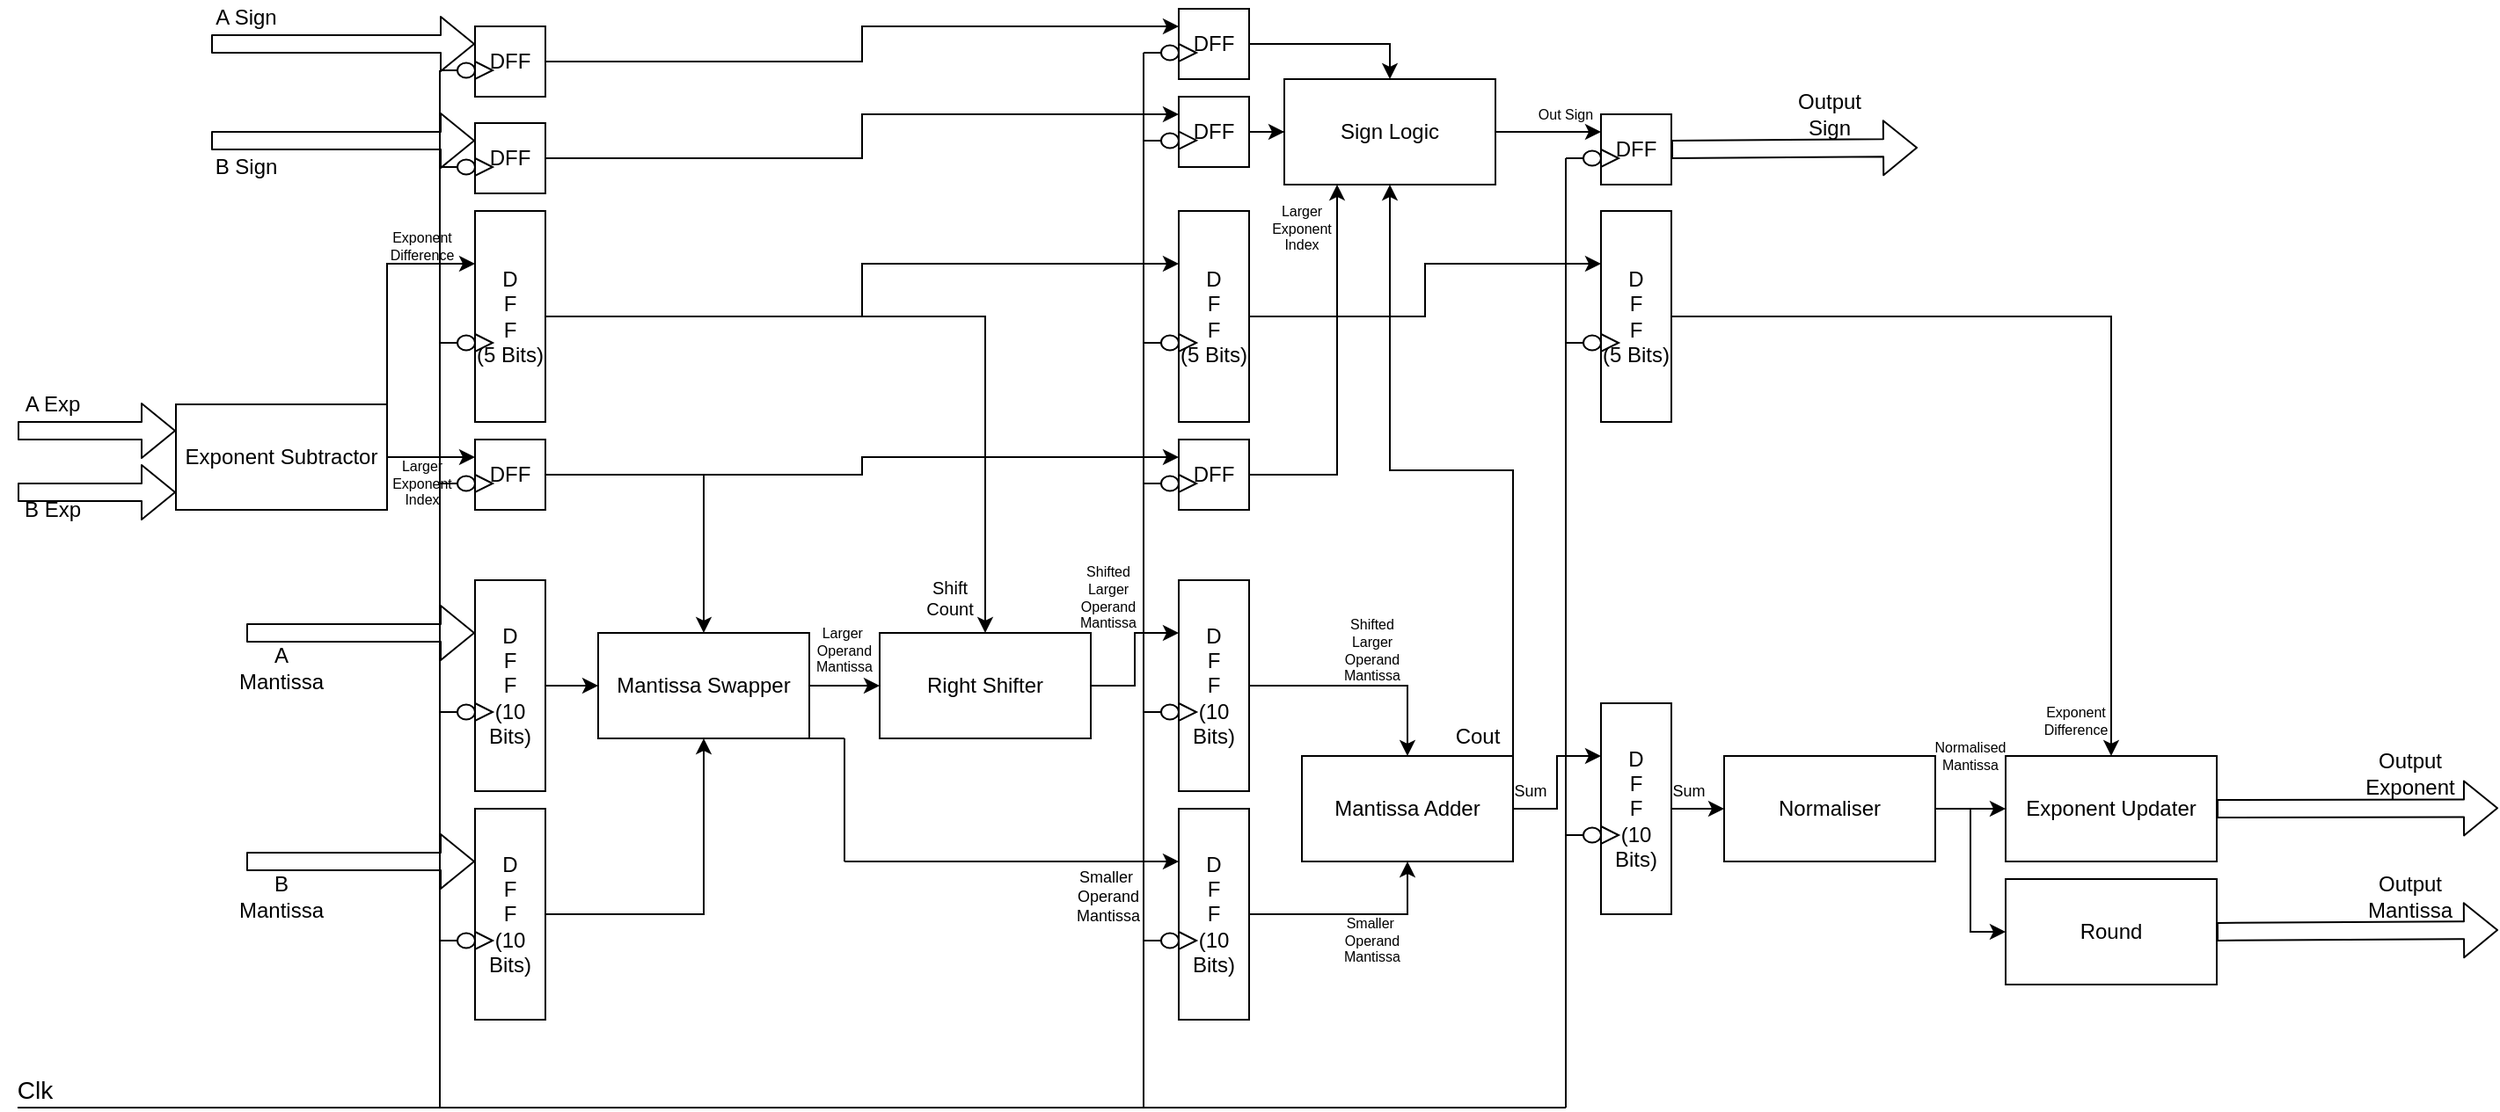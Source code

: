<mxfile version="13.2.4" type="device"><diagram id="yjenWlUXijCT_LEL46br" name="Page-1"><mxGraphModel dx="706" dy="408" grid="1" gridSize="10" guides="1" tooltips="1" connect="1" arrows="1" fold="1" page="1" pageScale="1" pageWidth="850" pageHeight="1100" math="0" shadow="0"><root><mxCell id="0"/><mxCell id="1" parent="0"/><mxCell id="8bZRzskfpDQT4aTDN433-9" style="edgeStyle=orthogonalEdgeStyle;rounded=0;orthogonalLoop=1;jettySize=auto;html=1;entryX=0;entryY=0.25;entryDx=0;entryDy=0;" parent="1" source="8bZRzskfpDQT4aTDN433-1" target="8bZRzskfpDQT4aTDN433-6" edge="1"><mxGeometry relative="1" as="geometry"/></mxCell><mxCell id="8bZRzskfpDQT4aTDN433-41" style="edgeStyle=orthogonalEdgeStyle;rounded=0;orthogonalLoop=1;jettySize=auto;html=1;exitX=1;exitY=0;exitDx=0;exitDy=0;entryX=0;entryY=0.25;entryDx=0;entryDy=0;" parent="1" source="8bZRzskfpDQT4aTDN433-1" target="8bZRzskfpDQT4aTDN433-37" edge="1"><mxGeometry relative="1" as="geometry"/></mxCell><mxCell id="8bZRzskfpDQT4aTDN433-1" value="Exponent Subtractor" style="rounded=0;whiteSpace=wrap;html=1;" parent="1" vertex="1"><mxGeometry x="240" y="640" width="120" height="60" as="geometry"/></mxCell><mxCell id="8bZRzskfpDQT4aTDN433-2" value="" style="shape=flexArrow;endArrow=classic;html=1;entryX=0;entryY=0.25;entryDx=0;entryDy=0;" parent="1" target="8bZRzskfpDQT4aTDN433-1" edge="1"><mxGeometry width="50" height="50" relative="1" as="geometry"><mxPoint x="150" y="655" as="sourcePoint"/><mxPoint x="200" y="645" as="targetPoint"/></mxGeometry></mxCell><mxCell id="8bZRzskfpDQT4aTDN433-3" value="" style="shape=flexArrow;endArrow=classic;html=1;entryX=0;entryY=0;entryDx=0;entryDy=0;" parent="1" edge="1"><mxGeometry width="50" height="50" relative="1" as="geometry"><mxPoint x="150" y="690" as="sourcePoint"/><mxPoint x="240" y="690" as="targetPoint"/></mxGeometry></mxCell><mxCell id="8bZRzskfpDQT4aTDN433-4" value="A Exp" style="text;html=1;strokeColor=none;fillColor=none;align=center;verticalAlign=middle;whiteSpace=wrap;rounded=0;rotation=0;" parent="1" vertex="1"><mxGeometry x="150" y="630" width="40" height="20" as="geometry"/></mxCell><mxCell id="8bZRzskfpDQT4aTDN433-5" value="B Exp" style="text;html=1;strokeColor=none;fillColor=none;align=center;verticalAlign=middle;whiteSpace=wrap;rounded=0;rotation=0;" parent="1" vertex="1"><mxGeometry x="150" y="690" width="40" height="20" as="geometry"/></mxCell><mxCell id="8bZRzskfpDQT4aTDN433-40" style="edgeStyle=orthogonalEdgeStyle;rounded=0;orthogonalLoop=1;jettySize=auto;html=1;entryX=0.5;entryY=0;entryDx=0;entryDy=0;" parent="1" source="8bZRzskfpDQT4aTDN433-6" target="8bZRzskfpDQT4aTDN433-10" edge="1"><mxGeometry relative="1" as="geometry"/></mxCell><mxCell id="8bZRzskfpDQT4aTDN433-148" style="edgeStyle=orthogonalEdgeStyle;rounded=0;orthogonalLoop=1;jettySize=auto;html=1;entryX=0;entryY=0.25;entryDx=0;entryDy=0;fontSize=6;" parent="1" source="8bZRzskfpDQT4aTDN433-6" target="8bZRzskfpDQT4aTDN433-145" edge="1"><mxGeometry relative="1" as="geometry"/></mxCell><mxCell id="8bZRzskfpDQT4aTDN433-6" value="DFF" style="rounded=0;whiteSpace=wrap;html=1;" parent="1" vertex="1"><mxGeometry x="410" y="660" width="40" height="40" as="geometry"/></mxCell><mxCell id="8bZRzskfpDQT4aTDN433-7" value="" style="triangle;whiteSpace=wrap;html=1;rotation=0;" parent="1" vertex="1"><mxGeometry x="410" y="680" width="10" height="10" as="geometry"/></mxCell><mxCell id="8bZRzskfpDQT4aTDN433-8" value="" style="ellipse;whiteSpace=wrap;html=1;" parent="1" vertex="1"><mxGeometry x="400" y="680.75" width="10" height="8.5" as="geometry"/></mxCell><mxCell id="8bZRzskfpDQT4aTDN433-31" style="edgeStyle=orthogonalEdgeStyle;rounded=0;orthogonalLoop=1;jettySize=auto;html=1;entryX=0;entryY=0.5;entryDx=0;entryDy=0;" parent="1" source="8bZRzskfpDQT4aTDN433-10" target="8bZRzskfpDQT4aTDN433-30" edge="1"><mxGeometry relative="1" as="geometry"/></mxCell><mxCell id="8bZRzskfpDQT4aTDN433-10" value="Mantissa Swapper" style="rounded=0;whiteSpace=wrap;html=1;" parent="1" vertex="1"><mxGeometry x="480" y="770" width="120" height="60" as="geometry"/></mxCell><mxCell id="8bZRzskfpDQT4aTDN433-18" style="edgeStyle=orthogonalEdgeStyle;rounded=0;orthogonalLoop=1;jettySize=auto;html=1;entryX=0;entryY=0.5;entryDx=0;entryDy=0;" parent="1" source="8bZRzskfpDQT4aTDN433-12" target="8bZRzskfpDQT4aTDN433-10" edge="1"><mxGeometry relative="1" as="geometry"/></mxCell><mxCell id="8bZRzskfpDQT4aTDN433-12" value="D&lt;br&gt;F&lt;br&gt;F&lt;br&gt;(10 Bits)" style="rounded=0;whiteSpace=wrap;html=1;" parent="1" vertex="1"><mxGeometry x="410" y="740" width="40" height="120" as="geometry"/></mxCell><mxCell id="8bZRzskfpDQT4aTDN433-13" value="" style="triangle;whiteSpace=wrap;html=1;rotation=0;" parent="1" vertex="1"><mxGeometry x="410" y="810" width="10" height="10" as="geometry"/></mxCell><mxCell id="8bZRzskfpDQT4aTDN433-14" value="" style="ellipse;whiteSpace=wrap;html=1;" parent="1" vertex="1"><mxGeometry x="400" y="810.75" width="10" height="8.5" as="geometry"/></mxCell><mxCell id="8bZRzskfpDQT4aTDN433-19" style="edgeStyle=orthogonalEdgeStyle;rounded=0;orthogonalLoop=1;jettySize=auto;html=1;entryX=0.5;entryY=1;entryDx=0;entryDy=0;" parent="1" source="8bZRzskfpDQT4aTDN433-15" target="8bZRzskfpDQT4aTDN433-10" edge="1"><mxGeometry relative="1" as="geometry"/></mxCell><mxCell id="8bZRzskfpDQT4aTDN433-15" value="D&lt;br&gt;F&lt;br&gt;F&lt;br&gt;(10 Bits)" style="rounded=0;whiteSpace=wrap;html=1;" parent="1" vertex="1"><mxGeometry x="410" y="870" width="40" height="120" as="geometry"/></mxCell><mxCell id="8bZRzskfpDQT4aTDN433-16" value="" style="triangle;whiteSpace=wrap;html=1;rotation=0;" parent="1" vertex="1"><mxGeometry x="410" y="940" width="10" height="10" as="geometry"/></mxCell><mxCell id="8bZRzskfpDQT4aTDN433-17" value="" style="ellipse;whiteSpace=wrap;html=1;" parent="1" vertex="1"><mxGeometry x="400" y="940.75" width="10" height="8.5" as="geometry"/></mxCell><mxCell id="8bZRzskfpDQT4aTDN433-20" value="" style="shape=flexArrow;endArrow=classic;html=1;entryX=0;entryY=0.25;entryDx=0;entryDy=0;" parent="1" target="8bZRzskfpDQT4aTDN433-12" edge="1"><mxGeometry width="50" height="50" relative="1" as="geometry"><mxPoint x="280" y="770" as="sourcePoint"/><mxPoint x="370" y="770" as="targetPoint"/></mxGeometry></mxCell><mxCell id="8bZRzskfpDQT4aTDN433-21" value="A Mantissa" style="text;html=1;strokeColor=none;fillColor=none;align=center;verticalAlign=middle;whiteSpace=wrap;rounded=0;rotation=0;" parent="1" vertex="1"><mxGeometry x="280" y="780" width="40" height="20" as="geometry"/></mxCell><mxCell id="8bZRzskfpDQT4aTDN433-22" value="" style="shape=flexArrow;endArrow=classic;html=1;entryX=0;entryY=0.25;entryDx=0;entryDy=0;" parent="1" target="8bZRzskfpDQT4aTDN433-15" edge="1"><mxGeometry width="50" height="50" relative="1" as="geometry"><mxPoint x="280" y="900" as="sourcePoint"/><mxPoint x="400" y="900" as="targetPoint"/></mxGeometry></mxCell><mxCell id="8bZRzskfpDQT4aTDN433-23" value="B Mantissa" style="text;html=1;strokeColor=none;fillColor=none;align=center;verticalAlign=middle;whiteSpace=wrap;rounded=0;rotation=0;" parent="1" vertex="1"><mxGeometry x="280" y="910" width="40" height="20" as="geometry"/></mxCell><mxCell id="8bZRzskfpDQT4aTDN433-47" style="edgeStyle=orthogonalEdgeStyle;rounded=0;orthogonalLoop=1;jettySize=auto;html=1;entryX=0;entryY=0.25;entryDx=0;entryDy=0;" parent="1" source="8bZRzskfpDQT4aTDN433-30" target="8bZRzskfpDQT4aTDN433-46" edge="1"><mxGeometry relative="1" as="geometry"/></mxCell><mxCell id="8bZRzskfpDQT4aTDN433-30" value="Right Shifter" style="rounded=0;whiteSpace=wrap;html=1;" parent="1" vertex="1"><mxGeometry x="640" y="770" width="120" height="60" as="geometry"/></mxCell><mxCell id="8bZRzskfpDQT4aTDN433-42" style="edgeStyle=orthogonalEdgeStyle;rounded=0;orthogonalLoop=1;jettySize=auto;html=1;entryX=0.5;entryY=0;entryDx=0;entryDy=0;" parent="1" source="8bZRzskfpDQT4aTDN433-37" target="8bZRzskfpDQT4aTDN433-30" edge="1"><mxGeometry relative="1" as="geometry"/></mxCell><mxCell id="8bZRzskfpDQT4aTDN433-80" style="edgeStyle=orthogonalEdgeStyle;rounded=0;orthogonalLoop=1;jettySize=auto;html=1;entryX=0;entryY=0.25;entryDx=0;entryDy=0;" parent="1" source="8bZRzskfpDQT4aTDN433-37" target="8bZRzskfpDQT4aTDN433-77" edge="1"><mxGeometry relative="1" as="geometry"/></mxCell><mxCell id="8bZRzskfpDQT4aTDN433-37" value="D&lt;br&gt;F&lt;br&gt;F&lt;br&gt;(5 Bits)" style="rounded=0;whiteSpace=wrap;html=1;" parent="1" vertex="1"><mxGeometry x="410" y="530" width="40" height="120" as="geometry"/></mxCell><mxCell id="8bZRzskfpDQT4aTDN433-38" value="" style="triangle;whiteSpace=wrap;html=1;rotation=0;" parent="1" vertex="1"><mxGeometry x="410" y="600" width="10" height="10" as="geometry"/></mxCell><mxCell id="8bZRzskfpDQT4aTDN433-39" value="" style="ellipse;whiteSpace=wrap;html=1;" parent="1" vertex="1"><mxGeometry x="400" y="600.75" width="10" height="8.5" as="geometry"/></mxCell><mxCell id="8bZRzskfpDQT4aTDN433-44" value="" style="ellipse;whiteSpace=wrap;html=1;" parent="1" vertex="1"><mxGeometry x="800" y="810.75" width="10" height="8.5" as="geometry"/></mxCell><mxCell id="8bZRzskfpDQT4aTDN433-45" value="" style="triangle;whiteSpace=wrap;html=1;rotation=0;" parent="1" vertex="1"><mxGeometry x="810" y="810" width="10" height="10" as="geometry"/></mxCell><mxCell id="8bZRzskfpDQT4aTDN433-57" style="edgeStyle=orthogonalEdgeStyle;rounded=0;orthogonalLoop=1;jettySize=auto;html=1;entryX=0.5;entryY=0;entryDx=0;entryDy=0;" parent="1" source="8bZRzskfpDQT4aTDN433-46" target="8bZRzskfpDQT4aTDN433-56" edge="1"><mxGeometry relative="1" as="geometry"/></mxCell><mxCell id="8bZRzskfpDQT4aTDN433-46" value="D&lt;br&gt;F&lt;br&gt;F&lt;br&gt;(10 Bits)" style="rounded=0;whiteSpace=wrap;html=1;" parent="1" vertex="1"><mxGeometry x="810" y="740" width="40" height="120" as="geometry"/></mxCell><mxCell id="8bZRzskfpDQT4aTDN433-48" value="" style="triangle;whiteSpace=wrap;html=1;rotation=0;" parent="1" vertex="1"><mxGeometry x="810" y="810" width="10" height="10" as="geometry"/></mxCell><mxCell id="8bZRzskfpDQT4aTDN433-58" style="edgeStyle=orthogonalEdgeStyle;rounded=0;orthogonalLoop=1;jettySize=auto;html=1;entryX=0.5;entryY=1;entryDx=0;entryDy=0;" parent="1" source="8bZRzskfpDQT4aTDN433-49" target="8bZRzskfpDQT4aTDN433-56" edge="1"><mxGeometry relative="1" as="geometry"/></mxCell><mxCell id="8bZRzskfpDQT4aTDN433-49" value="D&lt;br&gt;F&lt;br&gt;F&lt;br&gt;(10 Bits)" style="rounded=0;whiteSpace=wrap;html=1;" parent="1" vertex="1"><mxGeometry x="810" y="870" width="40" height="120" as="geometry"/></mxCell><mxCell id="8bZRzskfpDQT4aTDN433-50" value="" style="triangle;whiteSpace=wrap;html=1;rotation=0;" parent="1" vertex="1"><mxGeometry x="810" y="940" width="10" height="10" as="geometry"/></mxCell><mxCell id="8bZRzskfpDQT4aTDN433-51" value="" style="ellipse;whiteSpace=wrap;html=1;" parent="1" vertex="1"><mxGeometry x="800" y="940.75" width="10" height="8.5" as="geometry"/></mxCell><mxCell id="8bZRzskfpDQT4aTDN433-53" value="" style="endArrow=none;html=1;exitX=1;exitY=1;exitDx=0;exitDy=0;" parent="1" source="8bZRzskfpDQT4aTDN433-10" edge="1"><mxGeometry width="50" height="50" relative="1" as="geometry"><mxPoint x="710" y="870" as="sourcePoint"/><mxPoint x="620" y="830" as="targetPoint"/></mxGeometry></mxCell><mxCell id="8bZRzskfpDQT4aTDN433-54" value="" style="endArrow=none;html=1;" parent="1" edge="1"><mxGeometry width="50" height="50" relative="1" as="geometry"><mxPoint x="620" y="900" as="sourcePoint"/><mxPoint x="620" y="830" as="targetPoint"/></mxGeometry></mxCell><mxCell id="8bZRzskfpDQT4aTDN433-55" value="" style="endArrow=classic;html=1;entryX=0;entryY=0.25;entryDx=0;entryDy=0;" parent="1" target="8bZRzskfpDQT4aTDN433-49" edge="1"><mxGeometry width="50" height="50" relative="1" as="geometry"><mxPoint x="620" y="900" as="sourcePoint"/><mxPoint x="680" y="870" as="targetPoint"/></mxGeometry></mxCell><mxCell id="8bZRzskfpDQT4aTDN433-62" style="edgeStyle=orthogonalEdgeStyle;rounded=0;orthogonalLoop=1;jettySize=auto;html=1;entryX=0;entryY=0.25;entryDx=0;entryDy=0;" parent="1" source="8bZRzskfpDQT4aTDN433-56" target="8bZRzskfpDQT4aTDN433-59" edge="1"><mxGeometry relative="1" as="geometry"/></mxCell><mxCell id="8bZRzskfpDQT4aTDN433-64" style="edgeStyle=orthogonalEdgeStyle;rounded=0;orthogonalLoop=1;jettySize=auto;html=1;exitX=1;exitY=0;exitDx=0;exitDy=0;entryX=0.5;entryY=1;entryDx=0;entryDy=0;" parent="1" source="8bZRzskfpDQT4aTDN433-56" target="8bZRzskfpDQT4aTDN433-63" edge="1"><mxGeometry relative="1" as="geometry"/></mxCell><mxCell id="8bZRzskfpDQT4aTDN433-56" value="Mantissa Adder" style="rounded=0;whiteSpace=wrap;html=1;" parent="1" vertex="1"><mxGeometry x="880" y="840" width="120" height="60" as="geometry"/></mxCell><mxCell id="8bZRzskfpDQT4aTDN433-75" style="edgeStyle=orthogonalEdgeStyle;rounded=0;orthogonalLoop=1;jettySize=auto;html=1;entryX=0;entryY=0.5;entryDx=0;entryDy=0;" parent="1" source="8bZRzskfpDQT4aTDN433-59" target="8bZRzskfpDQT4aTDN433-74" edge="1"><mxGeometry relative="1" as="geometry"/></mxCell><mxCell id="8bZRzskfpDQT4aTDN433-59" value="D&lt;br&gt;F&lt;br&gt;F&lt;br&gt;(10 Bits)" style="rounded=0;whiteSpace=wrap;html=1;" parent="1" vertex="1"><mxGeometry x="1050" y="810" width="40" height="120" as="geometry"/></mxCell><mxCell id="8bZRzskfpDQT4aTDN433-60" value="" style="triangle;whiteSpace=wrap;html=1;rotation=0;" parent="1" vertex="1"><mxGeometry x="1050" y="880" width="10" height="10" as="geometry"/></mxCell><mxCell id="8bZRzskfpDQT4aTDN433-61" value="" style="ellipse;whiteSpace=wrap;html=1;" parent="1" vertex="1"><mxGeometry x="1040" y="880.75" width="10" height="8.5" as="geometry"/></mxCell><mxCell id="8bZRzskfpDQT4aTDN433-73" style="edgeStyle=orthogonalEdgeStyle;rounded=0;orthogonalLoop=1;jettySize=auto;html=1;entryX=0;entryY=0.25;entryDx=0;entryDy=0;" parent="1" source="8bZRzskfpDQT4aTDN433-63" target="8bZRzskfpDQT4aTDN433-70" edge="1"><mxGeometry relative="1" as="geometry"/></mxCell><mxCell id="8bZRzskfpDQT4aTDN433-63" value="Sign Logic" style="rounded=0;whiteSpace=wrap;html=1;" parent="1" vertex="1"><mxGeometry x="870" y="455" width="120" height="60" as="geometry"/></mxCell><mxCell id="8bZRzskfpDQT4aTDN433-65" value="" style="shape=flexArrow;endArrow=classic;html=1;entryX=0;entryY=0.25;entryDx=0;entryDy=0;" parent="1" target="8bZRzskfpDQT4aTDN433-131" edge="1"><mxGeometry width="50" height="50" relative="1" as="geometry"><mxPoint x="260" y="435" as="sourcePoint"/><mxPoint x="390" y="435" as="targetPoint"/></mxGeometry></mxCell><mxCell id="8bZRzskfpDQT4aTDN433-66" value="A Sign" style="text;html=1;strokeColor=none;fillColor=none;align=center;verticalAlign=middle;whiteSpace=wrap;rounded=0;rotation=0;" parent="1" vertex="1"><mxGeometry x="260" y="410" width="40" height="20" as="geometry"/></mxCell><mxCell id="8bZRzskfpDQT4aTDN433-67" value="" style="shape=flexArrow;endArrow=classic;html=1;entryX=0;entryY=0.25;entryDx=0;entryDy=0;" parent="1" target="8bZRzskfpDQT4aTDN433-128" edge="1"><mxGeometry width="50" height="50" relative="1" as="geometry"><mxPoint x="260" y="490" as="sourcePoint"/><mxPoint x="390" y="495" as="targetPoint"/></mxGeometry></mxCell><mxCell id="8bZRzskfpDQT4aTDN433-68" value="B Sign" style="text;html=1;strokeColor=none;fillColor=none;align=center;verticalAlign=middle;whiteSpace=wrap;rounded=0;rotation=0;" parent="1" vertex="1"><mxGeometry x="260" y="495" width="40" height="20" as="geometry"/></mxCell><mxCell id="8bZRzskfpDQT4aTDN433-70" value="DFF" style="rounded=0;whiteSpace=wrap;html=1;" parent="1" vertex="1"><mxGeometry x="1050" y="475" width="40" height="40" as="geometry"/></mxCell><mxCell id="8bZRzskfpDQT4aTDN433-71" value="" style="triangle;whiteSpace=wrap;html=1;rotation=0;" parent="1" vertex="1"><mxGeometry x="1050" y="495" width="10" height="10" as="geometry"/></mxCell><mxCell id="8bZRzskfpDQT4aTDN433-72" value="" style="ellipse;whiteSpace=wrap;html=1;" parent="1" vertex="1"><mxGeometry x="1040" y="495.75" width="10" height="8.5" as="geometry"/></mxCell><mxCell id="8bZRzskfpDQT4aTDN433-81" style="edgeStyle=orthogonalEdgeStyle;rounded=0;orthogonalLoop=1;jettySize=auto;html=1;" parent="1" source="8bZRzskfpDQT4aTDN433-74" target="8bZRzskfpDQT4aTDN433-76" edge="1"><mxGeometry relative="1" as="geometry"/></mxCell><mxCell id="8bZRzskfpDQT4aTDN433-97" style="edgeStyle=orthogonalEdgeStyle;rounded=0;orthogonalLoop=1;jettySize=auto;html=1;entryX=0;entryY=0.5;entryDx=0;entryDy=0;" parent="1" source="8bZRzskfpDQT4aTDN433-74" target="8bZRzskfpDQT4aTDN433-96" edge="1"><mxGeometry relative="1" as="geometry"/></mxCell><mxCell id="8bZRzskfpDQT4aTDN433-74" value="Normaliser" style="rounded=0;whiteSpace=wrap;html=1;" parent="1" vertex="1"><mxGeometry x="1120" y="840" width="120" height="60" as="geometry"/></mxCell><mxCell id="8bZRzskfpDQT4aTDN433-76" value="Exponent Updater" style="rounded=0;whiteSpace=wrap;html=1;" parent="1" vertex="1"><mxGeometry x="1280" y="840" width="120" height="60" as="geometry"/></mxCell><mxCell id="8bZRzskfpDQT4aTDN433-85" style="edgeStyle=orthogonalEdgeStyle;rounded=0;orthogonalLoop=1;jettySize=auto;html=1;entryX=0;entryY=0.25;entryDx=0;entryDy=0;" parent="1" source="8bZRzskfpDQT4aTDN433-77" target="8bZRzskfpDQT4aTDN433-82" edge="1"><mxGeometry relative="1" as="geometry"/></mxCell><mxCell id="8bZRzskfpDQT4aTDN433-77" value="D&lt;br&gt;F&lt;br&gt;F&lt;br&gt;(5 Bits)" style="rounded=0;whiteSpace=wrap;html=1;" parent="1" vertex="1"><mxGeometry x="810" y="530" width="40" height="120" as="geometry"/></mxCell><mxCell id="8bZRzskfpDQT4aTDN433-78" value="" style="triangle;whiteSpace=wrap;html=1;rotation=0;" parent="1" vertex="1"><mxGeometry x="810" y="600" width="10" height="10" as="geometry"/></mxCell><mxCell id="8bZRzskfpDQT4aTDN433-79" value="" style="ellipse;whiteSpace=wrap;html=1;" parent="1" vertex="1"><mxGeometry x="800" y="600.75" width="10" height="8.5" as="geometry"/></mxCell><mxCell id="8bZRzskfpDQT4aTDN433-86" style="edgeStyle=orthogonalEdgeStyle;rounded=0;orthogonalLoop=1;jettySize=auto;html=1;entryX=0.5;entryY=0;entryDx=0;entryDy=0;" parent="1" source="8bZRzskfpDQT4aTDN433-82" target="8bZRzskfpDQT4aTDN433-76" edge="1"><mxGeometry relative="1" as="geometry"/></mxCell><mxCell id="8bZRzskfpDQT4aTDN433-82" value="D&lt;br&gt;F&lt;br&gt;F&lt;br&gt;(5 Bits)" style="rounded=0;whiteSpace=wrap;html=1;" parent="1" vertex="1"><mxGeometry x="1050" y="530" width="40" height="120" as="geometry"/></mxCell><mxCell id="8bZRzskfpDQT4aTDN433-83" value="" style="triangle;whiteSpace=wrap;html=1;rotation=0;" parent="1" vertex="1"><mxGeometry x="1050" y="600" width="10" height="10" as="geometry"/></mxCell><mxCell id="8bZRzskfpDQT4aTDN433-84" value="" style="ellipse;whiteSpace=wrap;html=1;" parent="1" vertex="1"><mxGeometry x="1040" y="600.75" width="10" height="8.5" as="geometry"/></mxCell><mxCell id="8bZRzskfpDQT4aTDN433-91" value="" style="shape=flexArrow;endArrow=classic;html=1;exitX=1;exitY=0.5;exitDx=0;exitDy=0;" parent="1" source="8bZRzskfpDQT4aTDN433-70" edge="1"><mxGeometry width="50" height="50" relative="1" as="geometry"><mxPoint x="1100" y="494.17" as="sourcePoint"/><mxPoint x="1230" y="494" as="targetPoint"/></mxGeometry></mxCell><mxCell id="8bZRzskfpDQT4aTDN433-92" value="Output Sign" style="text;html=1;strokeColor=none;fillColor=none;align=center;verticalAlign=middle;whiteSpace=wrap;rounded=0;rotation=0;" parent="1" vertex="1"><mxGeometry x="1160" y="464.85" width="40" height="20" as="geometry"/></mxCell><mxCell id="8bZRzskfpDQT4aTDN433-94" value="" style="shape=flexArrow;endArrow=classic;html=1;entryX=0;entryY=0.25;entryDx=0;entryDy=0;exitX=1;exitY=0.5;exitDx=0;exitDy=0;" parent="1" source="8bZRzskfpDQT4aTDN433-76" edge="1"><mxGeometry width="50" height="50" relative="1" as="geometry"><mxPoint x="1430" y="869.67" as="sourcePoint"/><mxPoint x="1560" y="869.67" as="targetPoint"/></mxGeometry></mxCell><mxCell id="8bZRzskfpDQT4aTDN433-95" value="Output Exponent" style="text;html=1;strokeColor=none;fillColor=none;align=center;verticalAlign=middle;whiteSpace=wrap;rounded=0;rotation=0;" parent="1" vertex="1"><mxGeometry x="1490" y="840.35" width="40" height="20" as="geometry"/></mxCell><mxCell id="8bZRzskfpDQT4aTDN433-96" value="Round" style="rounded=0;whiteSpace=wrap;html=1;" parent="1" vertex="1"><mxGeometry x="1280" y="910" width="120" height="60" as="geometry"/></mxCell><mxCell id="8bZRzskfpDQT4aTDN433-100" value="Output&lt;br&gt;Mantissa" style="text;html=1;strokeColor=none;fillColor=none;align=center;verticalAlign=middle;whiteSpace=wrap;rounded=0;rotation=0;" parent="1" vertex="1"><mxGeometry x="1490" y="910" width="40" height="20" as="geometry"/></mxCell><mxCell id="8bZRzskfpDQT4aTDN433-101" value="" style="shape=flexArrow;endArrow=classic;html=1;exitX=1;exitY=0.5;exitDx=0;exitDy=0;" parent="1" source="8bZRzskfpDQT4aTDN433-96" edge="1"><mxGeometry width="50" height="50" relative="1" as="geometry"><mxPoint x="1410" y="939.65" as="sourcePoint"/><mxPoint x="1560" y="939" as="targetPoint"/></mxGeometry></mxCell><mxCell id="8bZRzskfpDQT4aTDN433-103" value="Larger Exponent Index" style="text;html=1;strokeColor=none;fillColor=none;align=center;verticalAlign=middle;whiteSpace=wrap;rounded=0;fontSize=8;" parent="1" vertex="1"><mxGeometry x="360" y="675" width="40" height="20" as="geometry"/></mxCell><mxCell id="8bZRzskfpDQT4aTDN433-104" value="Exponent Difference" style="text;html=1;strokeColor=none;fillColor=none;align=center;verticalAlign=middle;whiteSpace=wrap;rounded=0;fontSize=8;" parent="1" vertex="1"><mxGeometry x="360" y="540" width="40" height="20" as="geometry"/></mxCell><mxCell id="8bZRzskfpDQT4aTDN433-107" value="Larger&amp;nbsp; Operand Mantissa" style="text;html=1;strokeColor=none;fillColor=none;align=center;verticalAlign=middle;whiteSpace=wrap;rounded=0;fontSize=8;" parent="1" vertex="1"><mxGeometry x="600" y="770" width="40" height="20" as="geometry"/></mxCell><mxCell id="8bZRzskfpDQT4aTDN433-108" value="Smaller&amp;nbsp; Operand Mantissa" style="text;html=1;strokeColor=none;fillColor=none;align=center;verticalAlign=middle;whiteSpace=wrap;rounded=0;fontSize=9;" parent="1" vertex="1"><mxGeometry x="750" y="910" width="40" height="20" as="geometry"/></mxCell><mxCell id="8bZRzskfpDQT4aTDN433-116" value="Smaller&amp;nbsp; Operand Mantissa" style="text;html=1;strokeColor=none;fillColor=none;align=center;verticalAlign=middle;whiteSpace=wrap;rounded=0;fontSize=8;" parent="1" vertex="1"><mxGeometry x="900" y="935" width="40" height="20" as="geometry"/></mxCell><mxCell id="8bZRzskfpDQT4aTDN433-117" value="Shifted Larger Operand Mantissa" style="text;html=1;strokeColor=none;fillColor=none;align=center;verticalAlign=middle;whiteSpace=wrap;rounded=0;fontSize=8;" parent="1" vertex="1"><mxGeometry x="750" y="740" width="40" height="20" as="geometry"/></mxCell><mxCell id="8bZRzskfpDQT4aTDN433-118" value="Shifted Larger Operand Mantissa" style="text;html=1;strokeColor=none;fillColor=none;align=center;verticalAlign=middle;whiteSpace=wrap;rounded=0;fontSize=8;" parent="1" vertex="1"><mxGeometry x="900" y="770" width="40" height="20" as="geometry"/></mxCell><mxCell id="8bZRzskfpDQT4aTDN433-121" value="Cout" style="text;html=1;strokeColor=none;fillColor=none;align=center;verticalAlign=middle;whiteSpace=wrap;rounded=0;rotation=0;" parent="1" vertex="1"><mxGeometry x="960" y="819.25" width="40" height="20" as="geometry"/></mxCell><mxCell id="8bZRzskfpDQT4aTDN433-122" value="Sum" style="text;html=1;strokeColor=none;fillColor=none;align=center;verticalAlign=middle;whiteSpace=wrap;rounded=0;fontSize=9;" parent="1" vertex="1"><mxGeometry x="990" y="850" width="40" height="20" as="geometry"/></mxCell><mxCell id="8bZRzskfpDQT4aTDN433-123" value="Exponent Difference" style="text;html=1;strokeColor=none;fillColor=none;align=center;verticalAlign=middle;whiteSpace=wrap;rounded=0;fontSize=8;" parent="1" vertex="1"><mxGeometry x="1300" y="810" width="40" height="20" as="geometry"/></mxCell><mxCell id="8bZRzskfpDQT4aTDN433-124" value="Normalised Mantissa" style="text;html=1;strokeColor=none;fillColor=none;align=center;verticalAlign=middle;whiteSpace=wrap;rounded=0;fontSize=8;" parent="1" vertex="1"><mxGeometry x="1240" y="830" width="40" height="20" as="geometry"/></mxCell><mxCell id="8bZRzskfpDQT4aTDN433-125" value="Sum" style="text;html=1;strokeColor=none;fillColor=none;align=center;verticalAlign=middle;whiteSpace=wrap;rounded=0;fontSize=9;" parent="1" vertex="1"><mxGeometry x="1080" y="850" width="40" height="20" as="geometry"/></mxCell><mxCell id="8bZRzskfpDQT4aTDN433-126" value="Out Sign" style="text;html=1;strokeColor=none;fillColor=none;align=center;verticalAlign=middle;whiteSpace=wrap;rounded=0;fontSize=8;" parent="1" vertex="1"><mxGeometry x="1010" y="465" width="40" height="20" as="geometry"/></mxCell><mxCell id="8bZRzskfpDQT4aTDN433-127" value="Shift Count" style="text;html=1;strokeColor=none;fillColor=none;align=center;verticalAlign=middle;whiteSpace=wrap;rounded=0;fontSize=10;" parent="1" vertex="1"><mxGeometry x="660" y="740" width="40" height="20" as="geometry"/></mxCell><mxCell id="8bZRzskfpDQT4aTDN433-142" style="edgeStyle=orthogonalEdgeStyle;rounded=0;orthogonalLoop=1;jettySize=auto;html=1;entryX=0;entryY=0.25;entryDx=0;entryDy=0;fontSize=6;" parent="1" source="8bZRzskfpDQT4aTDN433-128" target="8bZRzskfpDQT4aTDN433-140" edge="1"><mxGeometry relative="1" as="geometry"/></mxCell><mxCell id="8bZRzskfpDQT4aTDN433-128" value="DFF" style="rounded=0;whiteSpace=wrap;html=1;" parent="1" vertex="1"><mxGeometry x="410" y="480" width="40" height="40" as="geometry"/></mxCell><mxCell id="8bZRzskfpDQT4aTDN433-129" value="" style="triangle;whiteSpace=wrap;html=1;rotation=0;" parent="1" vertex="1"><mxGeometry x="410" y="500" width="10" height="10" as="geometry"/></mxCell><mxCell id="8bZRzskfpDQT4aTDN433-130" value="" style="ellipse;whiteSpace=wrap;html=1;" parent="1" vertex="1"><mxGeometry x="400" y="500.75" width="10" height="8.5" as="geometry"/></mxCell><mxCell id="8bZRzskfpDQT4aTDN433-141" style="edgeStyle=orthogonalEdgeStyle;rounded=0;orthogonalLoop=1;jettySize=auto;html=1;entryX=0;entryY=0.25;entryDx=0;entryDy=0;fontSize=6;" parent="1" source="8bZRzskfpDQT4aTDN433-131" target="8bZRzskfpDQT4aTDN433-135" edge="1"><mxGeometry relative="1" as="geometry"/></mxCell><mxCell id="8bZRzskfpDQT4aTDN433-131" value="DFF" style="rounded=0;whiteSpace=wrap;html=1;" parent="1" vertex="1"><mxGeometry x="410" y="425" width="40" height="40" as="geometry"/></mxCell><mxCell id="8bZRzskfpDQT4aTDN433-132" value="" style="triangle;whiteSpace=wrap;html=1;rotation=0;" parent="1" vertex="1"><mxGeometry x="410" y="445" width="10" height="10" as="geometry"/></mxCell><mxCell id="8bZRzskfpDQT4aTDN433-133" value="" style="ellipse;whiteSpace=wrap;html=1;" parent="1" vertex="1"><mxGeometry x="400" y="445.75" width="10" height="8.5" as="geometry"/></mxCell><mxCell id="8bZRzskfpDQT4aTDN433-143" style="edgeStyle=orthogonalEdgeStyle;rounded=0;orthogonalLoop=1;jettySize=auto;html=1;entryX=0.5;entryY=0;entryDx=0;entryDy=0;fontSize=6;" parent="1" source="8bZRzskfpDQT4aTDN433-135" target="8bZRzskfpDQT4aTDN433-63" edge="1"><mxGeometry relative="1" as="geometry"/></mxCell><mxCell id="8bZRzskfpDQT4aTDN433-135" value="DFF" style="rounded=0;whiteSpace=wrap;html=1;" parent="1" vertex="1"><mxGeometry x="810" y="415" width="40" height="40" as="geometry"/></mxCell><mxCell id="8bZRzskfpDQT4aTDN433-136" value="" style="triangle;whiteSpace=wrap;html=1;rotation=0;" parent="1" vertex="1"><mxGeometry x="810" y="435" width="10" height="10" as="geometry"/></mxCell><mxCell id="8bZRzskfpDQT4aTDN433-137" value="" style="ellipse;whiteSpace=wrap;html=1;" parent="1" vertex="1"><mxGeometry x="800" y="435.75" width="10" height="8.5" as="geometry"/></mxCell><mxCell id="8bZRzskfpDQT4aTDN433-138" value="" style="ellipse;whiteSpace=wrap;html=1;" parent="1" vertex="1"><mxGeometry x="800" y="485.75" width="10" height="8.5" as="geometry"/></mxCell><mxCell id="8bZRzskfpDQT4aTDN433-144" style="edgeStyle=orthogonalEdgeStyle;rounded=0;orthogonalLoop=1;jettySize=auto;html=1;entryX=0;entryY=0.5;entryDx=0;entryDy=0;fontSize=6;" parent="1" source="8bZRzskfpDQT4aTDN433-140" target="8bZRzskfpDQT4aTDN433-63" edge="1"><mxGeometry relative="1" as="geometry"/></mxCell><mxCell id="8bZRzskfpDQT4aTDN433-140" value="DFF" style="rounded=0;whiteSpace=wrap;html=1;" parent="1" vertex="1"><mxGeometry x="810" y="465" width="40" height="40" as="geometry"/></mxCell><mxCell id="8bZRzskfpDQT4aTDN433-139" value="" style="triangle;whiteSpace=wrap;html=1;rotation=0;" parent="1" vertex="1"><mxGeometry x="810" y="484.85" width="10" height="10" as="geometry"/></mxCell><mxCell id="8bZRzskfpDQT4aTDN433-149" style="edgeStyle=orthogonalEdgeStyle;rounded=0;orthogonalLoop=1;jettySize=auto;html=1;entryX=0.25;entryY=1;entryDx=0;entryDy=0;fontSize=6;" parent="1" source="8bZRzskfpDQT4aTDN433-145" target="8bZRzskfpDQT4aTDN433-63" edge="1"><mxGeometry relative="1" as="geometry"/></mxCell><mxCell id="8bZRzskfpDQT4aTDN433-145" value="DFF" style="rounded=0;whiteSpace=wrap;html=1;" parent="1" vertex="1"><mxGeometry x="810" y="660" width="40" height="40" as="geometry"/></mxCell><mxCell id="8bZRzskfpDQT4aTDN433-146" value="" style="triangle;whiteSpace=wrap;html=1;rotation=0;" parent="1" vertex="1"><mxGeometry x="810" y="680" width="10" height="10" as="geometry"/></mxCell><mxCell id="8bZRzskfpDQT4aTDN433-147" value="" style="ellipse;whiteSpace=wrap;html=1;" parent="1" vertex="1"><mxGeometry x="800" y="680.75" width="10" height="8.5" as="geometry"/></mxCell><mxCell id="8bZRzskfpDQT4aTDN433-150" value="Larger Exponent Index" style="text;html=1;strokeColor=none;fillColor=none;align=center;verticalAlign=middle;whiteSpace=wrap;rounded=0;fontSize=8;" parent="1" vertex="1"><mxGeometry x="860" y="530" width="40" height="20" as="geometry"/></mxCell><mxCell id="EIb_RieCmTwfAlWwG5EK-1" value="" style="endArrow=none;html=1;fontSize=8;" edge="1" parent="1"><mxGeometry width="50" height="50" relative="1" as="geometry"><mxPoint x="150" y="1040" as="sourcePoint"/><mxPoint x="1030" y="1040" as="targetPoint"/></mxGeometry></mxCell><mxCell id="EIb_RieCmTwfAlWwG5EK-2" value="" style="endArrow=none;html=1;fontSize=8;" edge="1" parent="1"><mxGeometry width="50" height="50" relative="1" as="geometry"><mxPoint x="390" y="1040" as="sourcePoint"/><mxPoint x="390" y="450" as="targetPoint"/></mxGeometry></mxCell><mxCell id="EIb_RieCmTwfAlWwG5EK-3" value="" style="endArrow=none;html=1;fontSize=8;exitX=0;exitY=0.5;exitDx=0;exitDy=0;" edge="1" parent="1" source="8bZRzskfpDQT4aTDN433-17"><mxGeometry width="50" height="50" relative="1" as="geometry"><mxPoint x="420" y="980" as="sourcePoint"/><mxPoint x="390" y="945" as="targetPoint"/></mxGeometry></mxCell><mxCell id="EIb_RieCmTwfAlWwG5EK-5" value="" style="endArrow=none;html=1;fontSize=8;exitX=0;exitY=0.5;exitDx=0;exitDy=0;" edge="1" parent="1" source="8bZRzskfpDQT4aTDN433-14"><mxGeometry width="50" height="50" relative="1" as="geometry"><mxPoint x="420" y="810" as="sourcePoint"/><mxPoint x="390" y="815" as="targetPoint"/></mxGeometry></mxCell><mxCell id="EIb_RieCmTwfAlWwG5EK-6" value="" style="endArrow=none;html=1;fontSize=8;exitX=0;exitY=0.5;exitDx=0;exitDy=0;" edge="1" parent="1" source="8bZRzskfpDQT4aTDN433-8"><mxGeometry width="50" height="50" relative="1" as="geometry"><mxPoint x="420" y="700" as="sourcePoint"/><mxPoint x="390" y="685" as="targetPoint"/></mxGeometry></mxCell><mxCell id="EIb_RieCmTwfAlWwG5EK-7" value="" style="endArrow=none;html=1;fontSize=8;exitX=0;exitY=0.5;exitDx=0;exitDy=0;" edge="1" parent="1" source="8bZRzskfpDQT4aTDN433-39"><mxGeometry width="50" height="50" relative="1" as="geometry"><mxPoint x="420" y="600" as="sourcePoint"/><mxPoint x="390" y="605" as="targetPoint"/></mxGeometry></mxCell><mxCell id="EIb_RieCmTwfAlWwG5EK-8" value="" style="endArrow=none;html=1;fontSize=8;exitX=0;exitY=0.5;exitDx=0;exitDy=0;" edge="1" parent="1" source="8bZRzskfpDQT4aTDN433-130"><mxGeometry width="50" height="50" relative="1" as="geometry"><mxPoint x="420" y="510" as="sourcePoint"/><mxPoint x="390" y="505" as="targetPoint"/></mxGeometry></mxCell><mxCell id="EIb_RieCmTwfAlWwG5EK-9" value="" style="endArrow=none;html=1;fontSize=8;exitX=0;exitY=0.5;exitDx=0;exitDy=0;" edge="1" parent="1" source="8bZRzskfpDQT4aTDN433-133"><mxGeometry width="50" height="50" relative="1" as="geometry"><mxPoint x="420" y="460" as="sourcePoint"/><mxPoint x="390" y="450" as="targetPoint"/></mxGeometry></mxCell><mxCell id="EIb_RieCmTwfAlWwG5EK-10" value="" style="endArrow=none;html=1;fontSize=8;" edge="1" parent="1"><mxGeometry width="50" height="50" relative="1" as="geometry"><mxPoint x="790" y="1040" as="sourcePoint"/><mxPoint x="790" y="440" as="targetPoint"/></mxGeometry></mxCell><mxCell id="EIb_RieCmTwfAlWwG5EK-11" value="" style="endArrow=none;html=1;fontSize=8;exitX=0;exitY=0.5;exitDx=0;exitDy=0;" edge="1" parent="1" source="8bZRzskfpDQT4aTDN433-51"><mxGeometry width="50" height="50" relative="1" as="geometry"><mxPoint x="810" y="980" as="sourcePoint"/><mxPoint x="790" y="945" as="targetPoint"/></mxGeometry></mxCell><mxCell id="EIb_RieCmTwfAlWwG5EK-12" value="" style="endArrow=none;html=1;fontSize=8;entryX=0;entryY=0.5;entryDx=0;entryDy=0;" edge="1" parent="1" target="8bZRzskfpDQT4aTDN433-44"><mxGeometry width="50" height="50" relative="1" as="geometry"><mxPoint x="790" y="815" as="sourcePoint"/><mxPoint x="830" y="780" as="targetPoint"/></mxGeometry></mxCell><mxCell id="EIb_RieCmTwfAlWwG5EK-13" value="" style="endArrow=none;html=1;fontSize=8;exitX=0;exitY=0.5;exitDx=0;exitDy=0;" edge="1" parent="1" source="8bZRzskfpDQT4aTDN433-147"><mxGeometry width="50" height="50" relative="1" as="geometry"><mxPoint x="780" y="690" as="sourcePoint"/><mxPoint x="790" y="685" as="targetPoint"/></mxGeometry></mxCell><mxCell id="EIb_RieCmTwfAlWwG5EK-14" value="" style="endArrow=none;html=1;fontSize=8;exitX=0;exitY=0.5;exitDx=0;exitDy=0;" edge="1" parent="1" source="8bZRzskfpDQT4aTDN433-79"><mxGeometry width="50" height="50" relative="1" as="geometry"><mxPoint x="780" y="640" as="sourcePoint"/><mxPoint x="790" y="605" as="targetPoint"/></mxGeometry></mxCell><mxCell id="EIb_RieCmTwfAlWwG5EK-15" value="" style="endArrow=none;html=1;fontSize=8;" edge="1" parent="1"><mxGeometry width="50" height="50" relative="1" as="geometry"><mxPoint x="800" y="490" as="sourcePoint"/><mxPoint x="790" y="490" as="targetPoint"/></mxGeometry></mxCell><mxCell id="EIb_RieCmTwfAlWwG5EK-16" value="" style="endArrow=none;html=1;fontSize=8;entryX=0;entryY=0.5;entryDx=0;entryDy=0;" edge="1" parent="1" target="8bZRzskfpDQT4aTDN433-137"><mxGeometry width="50" height="50" relative="1" as="geometry"><mxPoint x="790" y="440" as="sourcePoint"/><mxPoint x="830" y="400" as="targetPoint"/></mxGeometry></mxCell><mxCell id="EIb_RieCmTwfAlWwG5EK-17" value="" style="endArrow=none;html=1;fontSize=8;" edge="1" parent="1"><mxGeometry width="50" height="50" relative="1" as="geometry"><mxPoint x="1030" y="1040" as="sourcePoint"/><mxPoint x="1030" y="500" as="targetPoint"/></mxGeometry></mxCell><mxCell id="EIb_RieCmTwfAlWwG5EK-18" value="" style="endArrow=none;html=1;fontSize=8;exitX=0;exitY=0.5;exitDx=0;exitDy=0;" edge="1" parent="1" source="8bZRzskfpDQT4aTDN433-61"><mxGeometry width="50" height="50" relative="1" as="geometry"><mxPoint x="1030" y="900" as="sourcePoint"/><mxPoint x="1030" y="885" as="targetPoint"/></mxGeometry></mxCell><mxCell id="EIb_RieCmTwfAlWwG5EK-19" value="" style="endArrow=none;html=1;fontSize=8;exitX=0;exitY=0.5;exitDx=0;exitDy=0;" edge="1" parent="1" source="8bZRzskfpDQT4aTDN433-84"><mxGeometry width="50" height="50" relative="1" as="geometry"><mxPoint x="1030" y="610" as="sourcePoint"/><mxPoint x="1030" y="605" as="targetPoint"/></mxGeometry></mxCell><mxCell id="EIb_RieCmTwfAlWwG5EK-20" value="" style="endArrow=none;html=1;fontSize=8;exitX=0;exitY=0.5;exitDx=0;exitDy=0;" edge="1" parent="1" source="8bZRzskfpDQT4aTDN433-72"><mxGeometry width="50" height="50" relative="1" as="geometry"><mxPoint x="1030" y="510" as="sourcePoint"/><mxPoint x="1030" y="500" as="targetPoint"/></mxGeometry></mxCell><mxCell id="EIb_RieCmTwfAlWwG5EK-21" value="Clk" style="text;html=1;strokeColor=none;fillColor=none;align=center;verticalAlign=middle;whiteSpace=wrap;rounded=0;fontSize=14;" vertex="1" parent="1"><mxGeometry x="140" y="1020" width="40" height="20" as="geometry"/></mxCell></root></mxGraphModel></diagram></mxfile>